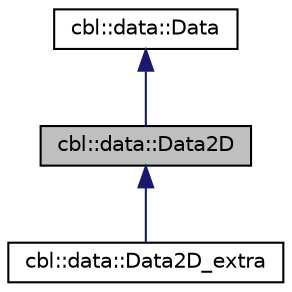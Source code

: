 digraph "cbl::data::Data2D"
{
  edge [fontname="Helvetica",fontsize="10",labelfontname="Helvetica",labelfontsize="10"];
  node [fontname="Helvetica",fontsize="10",shape=record];
  Node0 [label="cbl::data::Data2D",height=0.2,width=0.4,color="black", fillcolor="grey75", style="filled", fontcolor="black"];
  Node1 -> Node0 [dir="back",color="midnightblue",fontsize="10",style="solid",fontname="Helvetica"];
  Node1 [label="cbl::data::Data",height=0.2,width=0.4,color="black", fillcolor="white", style="filled",URL="$d4/df1/classcbl_1_1data_1_1Data.html",tooltip="The class Data. "];
  Node0 -> Node2 [dir="back",color="midnightblue",fontsize="10",style="solid",fontname="Helvetica"];
  Node2 [label="cbl::data::Data2D_extra",height=0.2,width=0.4,color="black", fillcolor="white", style="filled",URL="$dd/d64/classcbl_1_1data_1_1Data2D__extra.html",tooltip="The class Data2D_extra. "];
}
